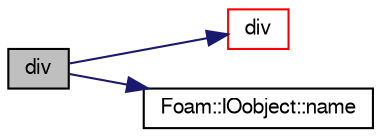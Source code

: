 digraph "div"
{
  bgcolor="transparent";
  edge [fontname="FreeSans",fontsize="10",labelfontname="FreeSans",labelfontsize="10"];
  node [fontname="FreeSans",fontsize="10",shape=record];
  rankdir="LR";
  Node837 [label="div",height=0.2,width=0.4,color="black", fillcolor="grey75", style="filled", fontcolor="black"];
  Node837 -> Node838 [color="midnightblue",fontsize="10",style="solid",fontname="FreeSans"];
  Node838 [label="div",height=0.2,width=0.4,color="red",URL="$a21135.html#a058dd4757c11ae656c8d576632b33d25"];
  Node837 -> Node895 [color="midnightblue",fontsize="10",style="solid",fontname="FreeSans"];
  Node895 [label="Foam::IOobject::name",height=0.2,width=0.4,color="black",URL="$a26142.html#acc80e00a8ac919288fb55bd14cc88bf6",tooltip="Return name. "];
}
